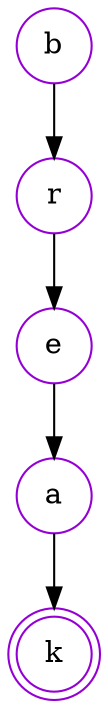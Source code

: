 digraph {   
    node [shape = doublecircle, color = darkviolet] k ;
    node [shape = circle];
    node [color= darkviolet];
    b -> r -> e -> a -> k;	
}